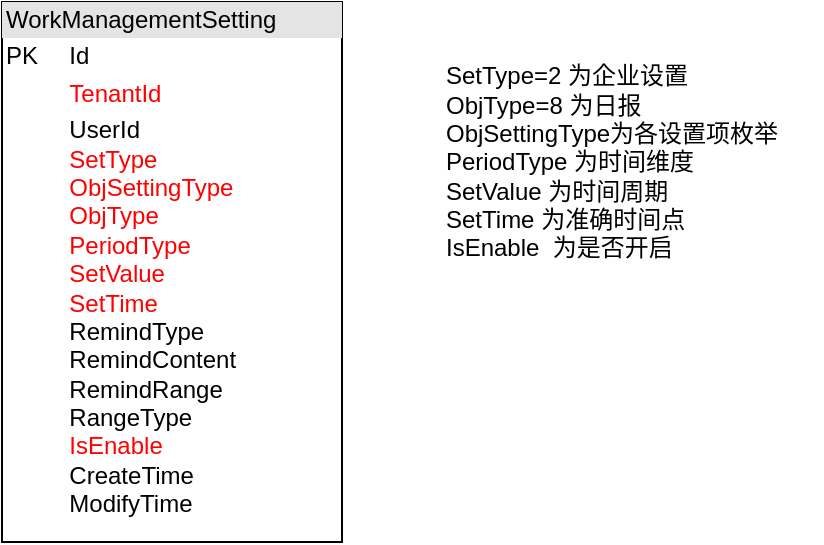 <mxfile version="24.7.17">
  <diagram name="第 1 页" id="shWuY2HUWkcWStt58Jba">
    <mxGraphModel dx="1050" dy="564" grid="1" gridSize="10" guides="1" tooltips="1" connect="1" arrows="1" fold="1" page="1" pageScale="1" pageWidth="300000" pageHeight="30000" math="0" shadow="0">
      <root>
        <mxCell id="0" />
        <mxCell id="1" parent="0" />
        <mxCell id="7VeYFvIH7S3LwfYsSpzn-1" value="&lt;div style=&quot;box-sizing:border-box;width:100%;background:#e4e4e4;padding:2px;&quot;&gt;WorkManagementSetting&lt;/div&gt;&lt;table style=&quot;width:100%;font-size:1em;&quot; cellpadding=&quot;2&quot; cellspacing=&quot;0&quot;&gt;&lt;tbody&gt;&lt;tr&gt;&lt;td&gt;PK&lt;/td&gt;&lt;td&gt;Id&lt;/td&gt;&lt;/tr&gt;&lt;tr&gt;&lt;td&gt;&lt;br&gt;&lt;/td&gt;&lt;td&gt;&lt;font color=&quot;#ff0000&quot;&gt;TenantId&lt;/font&gt;&lt;/td&gt;&lt;/tr&gt;&lt;tr&gt;&lt;td&gt;&lt;/td&gt;&lt;td&gt;UserId&lt;br&gt;&lt;font color=&quot;#ff0000&quot;&gt;SetType&lt;br&gt;ObjSettingType&lt;br&gt;ObjType&lt;br&gt;PeriodType&lt;br&gt;SetValue&lt;br&gt;SetTime&lt;/font&gt;&lt;br&gt;RemindType&lt;br&gt;RemindContent&lt;br&gt;RemindRange&lt;br&gt;RangeType&lt;br&gt;&lt;font color=&quot;#ff0000&quot;&gt;IsEnable&lt;/font&gt;&lt;br&gt;CreateTime&lt;br&gt;ModifyTime&lt;br&gt;&lt;br&gt;&lt;/td&gt;&lt;/tr&gt;&lt;/tbody&gt;&lt;/table&gt;" style="verticalAlign=top;align=left;overflow=fill;html=1;whiteSpace=wrap;" vertex="1" parent="1">
          <mxGeometry x="70" y="60" width="170" height="270" as="geometry" />
        </mxCell>
        <mxCell id="7VeYFvIH7S3LwfYsSpzn-3" value="&lt;div style=&quot;&quot;&gt;&lt;span style=&quot;background-color: initial;&quot;&gt;SetType=2 为企业设置&lt;/span&gt;&lt;/div&gt;&lt;div style=&quot;&quot;&gt;ObjType=8 为日报&lt;span style=&quot;background-color: initial;&quot;&gt;&lt;br&gt;&lt;/span&gt;&lt;/div&gt;&lt;div style=&quot;&quot;&gt;ObjSettingType为各设置项枚举&lt;/div&gt;&lt;div style=&quot;&quot;&gt;PeriodType 为时间维度&lt;/div&gt;&lt;div&gt;SetValue 为时间周期&lt;/div&gt;&lt;div&gt;SetTime 为准确时间点&lt;/div&gt;&lt;div&gt;IsEnable&amp;nbsp; 为是否开启&lt;/div&gt;" style="text;html=1;align=left;verticalAlign=middle;whiteSpace=wrap;rounded=0;" vertex="1" parent="1">
          <mxGeometry x="290" y="70" width="190" height="140" as="geometry" />
        </mxCell>
      </root>
    </mxGraphModel>
  </diagram>
</mxfile>
